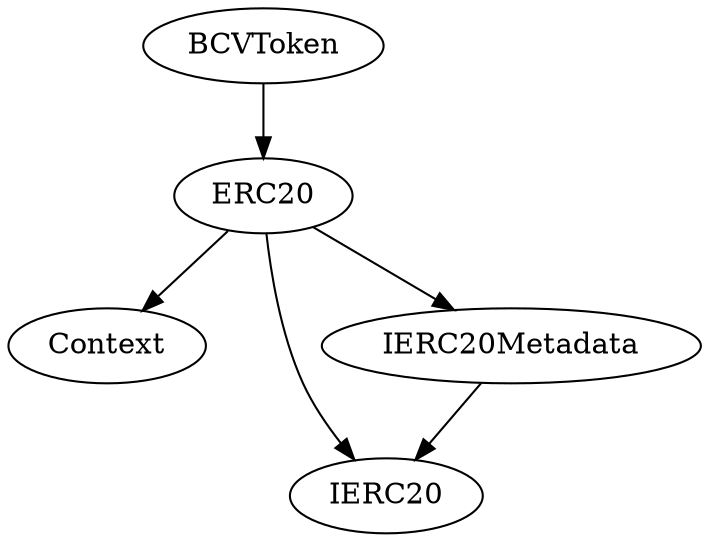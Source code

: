 digraph G {
  graph [ ratio = "auto", page = "40" ];
  "BCVToken";
  "ERC20";
  "Context";
  "IERC20";
  "IERC20Metadata";
  "BCVToken" -> "ERC20";
  "ERC20" -> "Context";
  "ERC20" -> "IERC20";
  "ERC20" -> "IERC20Metadata";
  "IERC20Metadata" -> "IERC20";
}
